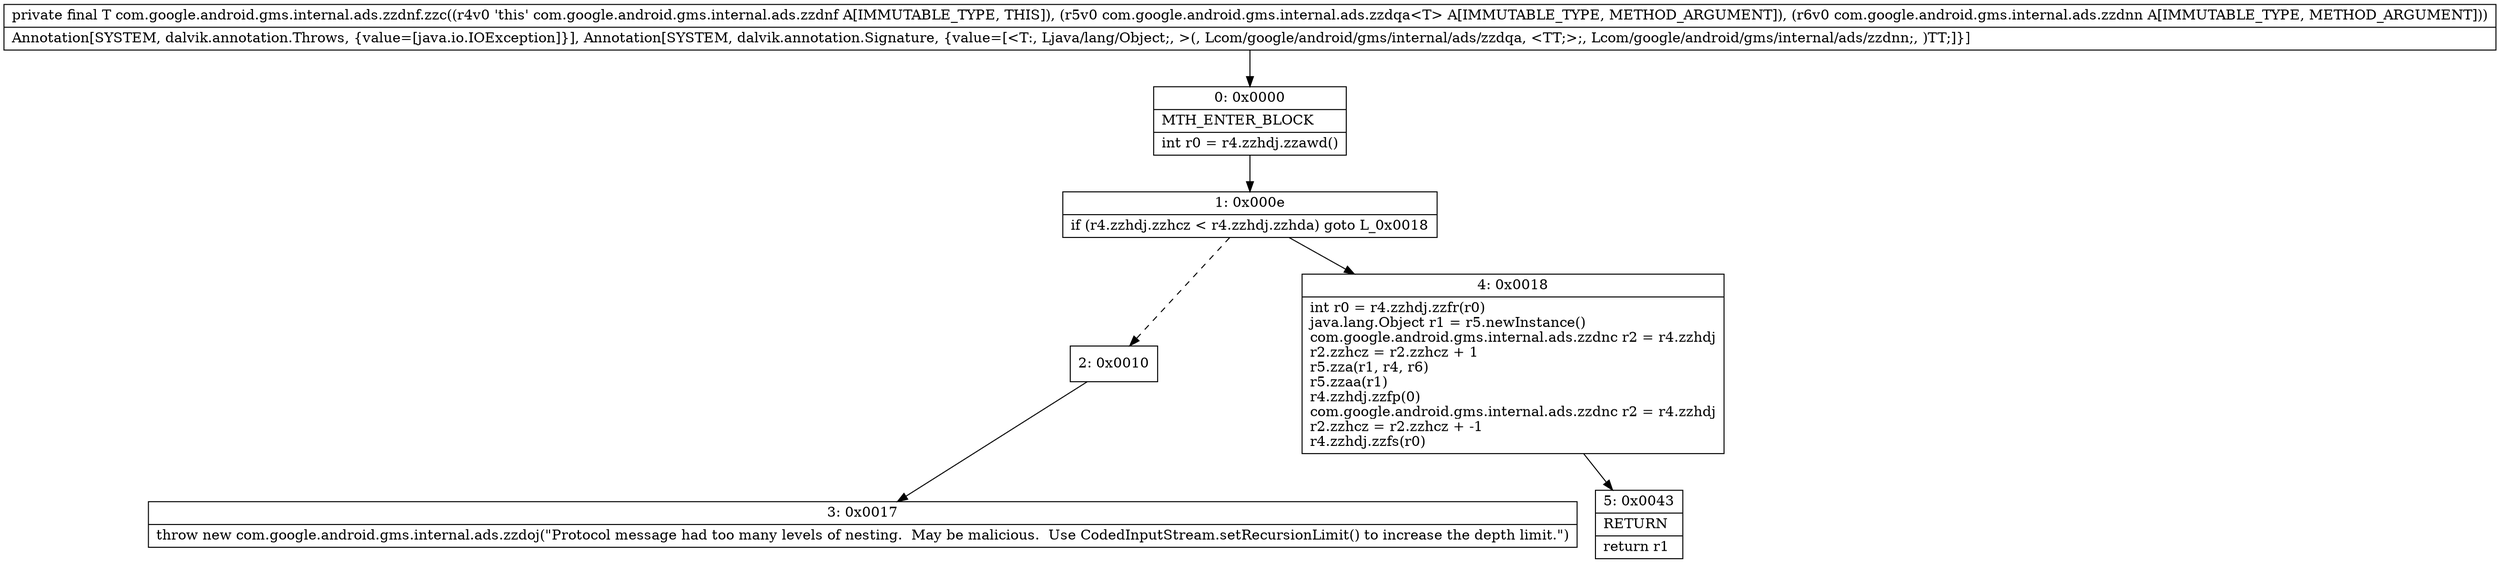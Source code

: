 digraph "CFG forcom.google.android.gms.internal.ads.zzdnf.zzc(Lcom\/google\/android\/gms\/internal\/ads\/zzdqa;Lcom\/google\/android\/gms\/internal\/ads\/zzdnn;)Ljava\/lang\/Object;" {
Node_0 [shape=record,label="{0\:\ 0x0000|MTH_ENTER_BLOCK\l|int r0 = r4.zzhdj.zzawd()\l}"];
Node_1 [shape=record,label="{1\:\ 0x000e|if (r4.zzhdj.zzhcz \< r4.zzhdj.zzhda) goto L_0x0018\l}"];
Node_2 [shape=record,label="{2\:\ 0x0010}"];
Node_3 [shape=record,label="{3\:\ 0x0017|throw new com.google.android.gms.internal.ads.zzdoj(\"Protocol message had too many levels of nesting.  May be malicious.  Use CodedInputStream.setRecursionLimit() to increase the depth limit.\")\l}"];
Node_4 [shape=record,label="{4\:\ 0x0018|int r0 = r4.zzhdj.zzfr(r0)\ljava.lang.Object r1 = r5.newInstance()\lcom.google.android.gms.internal.ads.zzdnc r2 = r4.zzhdj\lr2.zzhcz = r2.zzhcz + 1\lr5.zza(r1, r4, r6)\lr5.zzaa(r1)\lr4.zzhdj.zzfp(0)\lcom.google.android.gms.internal.ads.zzdnc r2 = r4.zzhdj\lr2.zzhcz = r2.zzhcz + \-1\lr4.zzhdj.zzfs(r0)\l}"];
Node_5 [shape=record,label="{5\:\ 0x0043|RETURN\l|return r1\l}"];
MethodNode[shape=record,label="{private final T com.google.android.gms.internal.ads.zzdnf.zzc((r4v0 'this' com.google.android.gms.internal.ads.zzdnf A[IMMUTABLE_TYPE, THIS]), (r5v0 com.google.android.gms.internal.ads.zzdqa\<T\> A[IMMUTABLE_TYPE, METHOD_ARGUMENT]), (r6v0 com.google.android.gms.internal.ads.zzdnn A[IMMUTABLE_TYPE, METHOD_ARGUMENT]))  | Annotation[SYSTEM, dalvik.annotation.Throws, \{value=[java.io.IOException]\}], Annotation[SYSTEM, dalvik.annotation.Signature, \{value=[\<T:, Ljava\/lang\/Object;, \>(, Lcom\/google\/android\/gms\/internal\/ads\/zzdqa, \<TT;\>;, Lcom\/google\/android\/gms\/internal\/ads\/zzdnn;, )TT;]\}]\l}"];
MethodNode -> Node_0;
Node_0 -> Node_1;
Node_1 -> Node_2[style=dashed];
Node_1 -> Node_4;
Node_2 -> Node_3;
Node_4 -> Node_5;
}

